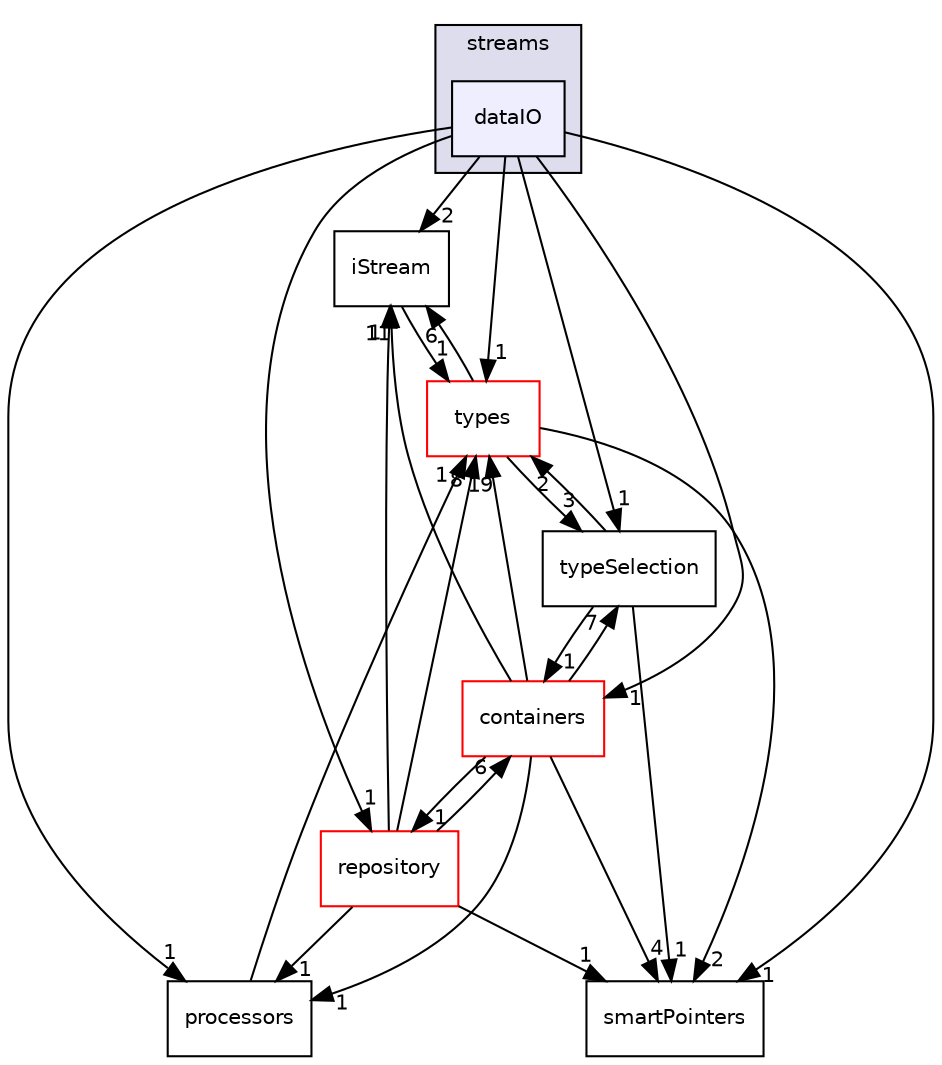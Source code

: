 digraph "src/phasicFlow/streams/dataIO" {
  compound=true
  node [ fontsize="10", fontname="Helvetica"];
  edge [ labelfontsize="10", labelfontname="Helvetica"];
  subgraph clusterdir_b13948a90891cb8a59f39ab8c50a8102 {
    graph [ bgcolor="#ddddee", pencolor="black", label="streams" fontname="Helvetica", fontsize="10", URL="dir_b13948a90891cb8a59f39ab8c50a8102.html"]
  dir_c701c5d6a2176f6592f57b56d9f788ff [shape=box, label="dataIO", style="filled", fillcolor="#eeeeff", pencolor="black", URL="dir_c701c5d6a2176f6592f57b56d9f788ff.html"];
  }
  dir_db26f2bafe059aba76429081e630a92d [shape=box label="iStream" URL="dir_db26f2bafe059aba76429081e630a92d.html"];
  dir_8a09dd5b7fce343a5c545316ddba4e1b [shape=box label="repository" fillcolor="white" style="filled" color="red" URL="dir_8a09dd5b7fce343a5c545316ddba4e1b.html"];
  dir_e8baec020e471dff3bc06b812491e6c5 [shape=box label="types" fillcolor="white" style="filled" color="red" URL="dir_e8baec020e471dff3bc06b812491e6c5.html"];
  dir_40d84a547212027edc83c31468d15508 [shape=box label="smartPointers" URL="dir_40d84a547212027edc83c31468d15508.html"];
  dir_4419dd78bee2bde1362d842a02bd0463 [shape=box label="typeSelection" URL="dir_4419dd78bee2bde1362d842a02bd0463.html"];
  dir_34158545141e9eddb40c2ebf02b2a9c2 [shape=box label="processors" URL="dir_34158545141e9eddb40c2ebf02b2a9c2.html"];
  dir_74a3bd5d559eb2469f344a26dc365ad0 [shape=box label="containers" fillcolor="white" style="filled" color="red" URL="dir_74a3bd5d559eb2469f344a26dc365ad0.html"];
  dir_db26f2bafe059aba76429081e630a92d->dir_e8baec020e471dff3bc06b812491e6c5 [headlabel="1", labeldistance=1.5 headhref="dir_000134_000175.html"];
  dir_8a09dd5b7fce343a5c545316ddba4e1b->dir_db26f2bafe059aba76429081e630a92d [headlabel="1", labeldistance=1.5 headhref="dir_000124_000134.html"];
  dir_8a09dd5b7fce343a5c545316ddba4e1b->dir_e8baec020e471dff3bc06b812491e6c5 [headlabel="8", labeldistance=1.5 headhref="dir_000124_000175.html"];
  dir_8a09dd5b7fce343a5c545316ddba4e1b->dir_40d84a547212027edc83c31468d15508 [headlabel="1", labeldistance=1.5 headhref="dir_000124_000130.html"];
  dir_8a09dd5b7fce343a5c545316ddba4e1b->dir_34158545141e9eddb40c2ebf02b2a9c2 [headlabel="1", labeldistance=1.5 headhref="dir_000124_000119.html"];
  dir_8a09dd5b7fce343a5c545316ddba4e1b->dir_74a3bd5d559eb2469f344a26dc365ad0 [headlabel="6", labeldistance=1.5 headhref="dir_000124_000084.html"];
  dir_e8baec020e471dff3bc06b812491e6c5->dir_db26f2bafe059aba76429081e630a92d [headlabel="6", labeldistance=1.5 headhref="dir_000175_000134.html"];
  dir_e8baec020e471dff3bc06b812491e6c5->dir_40d84a547212027edc83c31468d15508 [headlabel="2", labeldistance=1.5 headhref="dir_000175_000130.html"];
  dir_e8baec020e471dff3bc06b812491e6c5->dir_4419dd78bee2bde1362d842a02bd0463 [headlabel="3", labeldistance=1.5 headhref="dir_000175_000179.html"];
  dir_c701c5d6a2176f6592f57b56d9f788ff->dir_db26f2bafe059aba76429081e630a92d [headlabel="2", labeldistance=1.5 headhref="dir_000132_000134.html"];
  dir_c701c5d6a2176f6592f57b56d9f788ff->dir_8a09dd5b7fce343a5c545316ddba4e1b [headlabel="1", labeldistance=1.5 headhref="dir_000132_000124.html"];
  dir_c701c5d6a2176f6592f57b56d9f788ff->dir_e8baec020e471dff3bc06b812491e6c5 [headlabel="1", labeldistance=1.5 headhref="dir_000132_000175.html"];
  dir_c701c5d6a2176f6592f57b56d9f788ff->dir_40d84a547212027edc83c31468d15508 [headlabel="1", labeldistance=1.5 headhref="dir_000132_000130.html"];
  dir_c701c5d6a2176f6592f57b56d9f788ff->dir_4419dd78bee2bde1362d842a02bd0463 [headlabel="1", labeldistance=1.5 headhref="dir_000132_000179.html"];
  dir_c701c5d6a2176f6592f57b56d9f788ff->dir_34158545141e9eddb40c2ebf02b2a9c2 [headlabel="1", labeldistance=1.5 headhref="dir_000132_000119.html"];
  dir_c701c5d6a2176f6592f57b56d9f788ff->dir_74a3bd5d559eb2469f344a26dc365ad0 [headlabel="1", labeldistance=1.5 headhref="dir_000132_000084.html"];
  dir_4419dd78bee2bde1362d842a02bd0463->dir_e8baec020e471dff3bc06b812491e6c5 [headlabel="2", labeldistance=1.5 headhref="dir_000179_000175.html"];
  dir_4419dd78bee2bde1362d842a02bd0463->dir_40d84a547212027edc83c31468d15508 [headlabel="1", labeldistance=1.5 headhref="dir_000179_000130.html"];
  dir_4419dd78bee2bde1362d842a02bd0463->dir_74a3bd5d559eb2469f344a26dc365ad0 [headlabel="1", labeldistance=1.5 headhref="dir_000179_000084.html"];
  dir_34158545141e9eddb40c2ebf02b2a9c2->dir_e8baec020e471dff3bc06b812491e6c5 [headlabel="1", labeldistance=1.5 headhref="dir_000119_000175.html"];
  dir_74a3bd5d559eb2469f344a26dc365ad0->dir_db26f2bafe059aba76429081e630a92d [headlabel="11", labeldistance=1.5 headhref="dir_000084_000134.html"];
  dir_74a3bd5d559eb2469f344a26dc365ad0->dir_8a09dd5b7fce343a5c545316ddba4e1b [headlabel="1", labeldistance=1.5 headhref="dir_000084_000124.html"];
  dir_74a3bd5d559eb2469f344a26dc365ad0->dir_e8baec020e471dff3bc06b812491e6c5 [headlabel="19", labeldistance=1.5 headhref="dir_000084_000175.html"];
  dir_74a3bd5d559eb2469f344a26dc365ad0->dir_40d84a547212027edc83c31468d15508 [headlabel="4", labeldistance=1.5 headhref="dir_000084_000130.html"];
  dir_74a3bd5d559eb2469f344a26dc365ad0->dir_4419dd78bee2bde1362d842a02bd0463 [headlabel="7", labeldistance=1.5 headhref="dir_000084_000179.html"];
  dir_74a3bd5d559eb2469f344a26dc365ad0->dir_34158545141e9eddb40c2ebf02b2a9c2 [headlabel="1", labeldistance=1.5 headhref="dir_000084_000119.html"];
}
